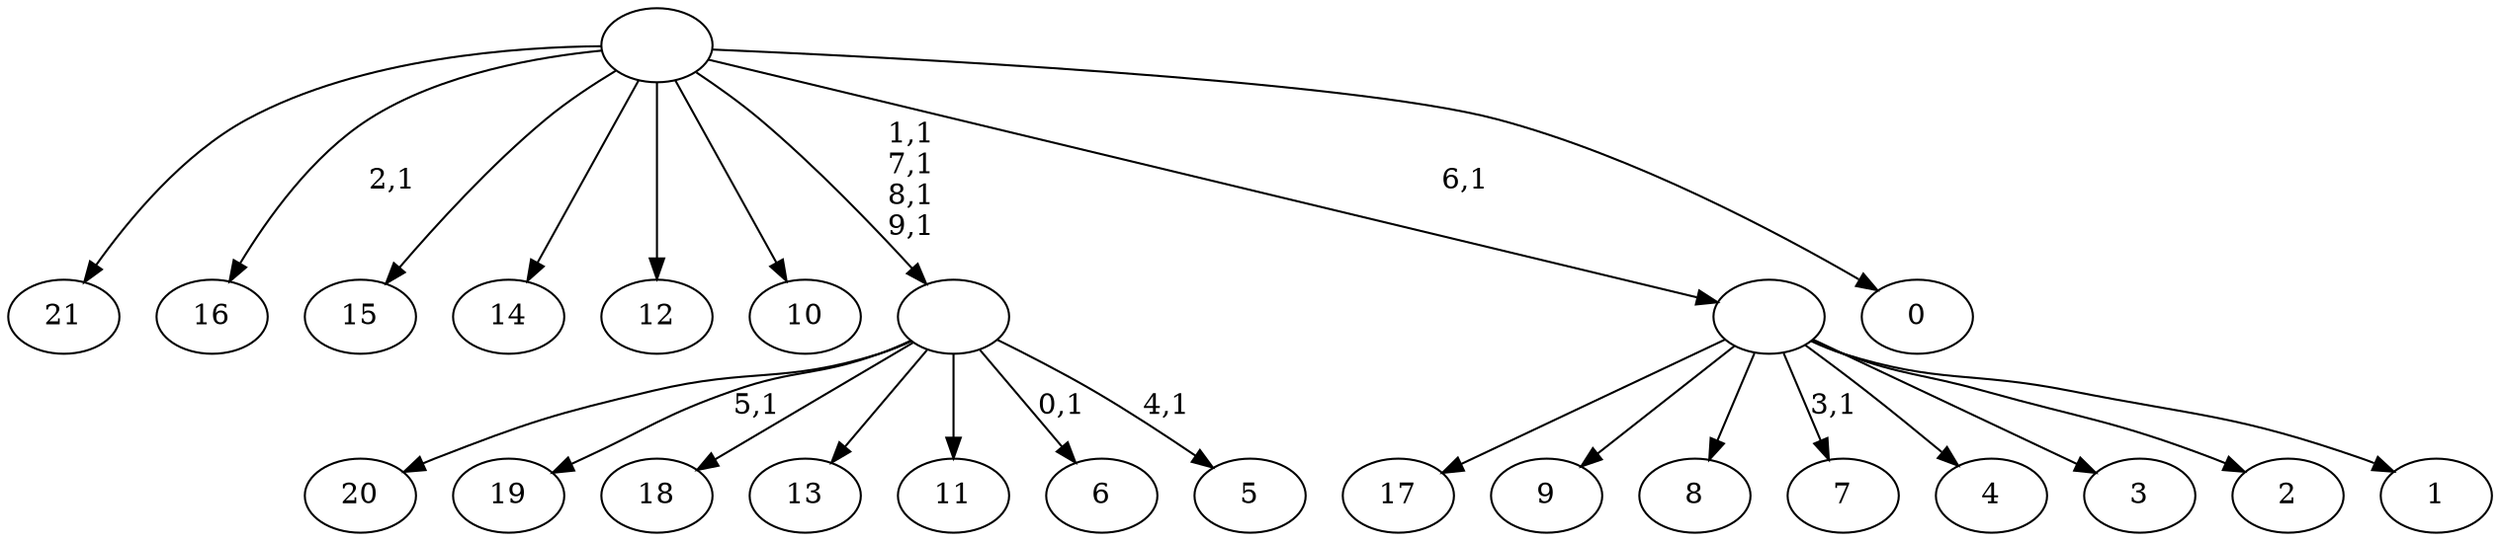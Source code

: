 digraph T {
	32 [label="21"]
	31 [label="20"]
	30 [label="19"]
	28 [label="18"]
	27 [label="17"]
	26 [label="16"]
	24 [label="15"]
	23 [label="14"]
	22 [label="13"]
	21 [label="12"]
	20 [label="11"]
	19 [label="10"]
	18 [label="9"]
	17 [label="8"]
	16 [label="7"]
	14 [label="6"]
	12 [label="5"]
	10 [label=""]
	6 [label="4"]
	5 [label="3"]
	4 [label="2"]
	3 [label="1"]
	2 [label=""]
	1 [label="0"]
	0 [label=""]
	10 -> 12 [label="4,1"]
	10 -> 14 [label="0,1"]
	10 -> 30 [label="5,1"]
	10 -> 31 [label=""]
	10 -> 28 [label=""]
	10 -> 22 [label=""]
	10 -> 20 [label=""]
	2 -> 16 [label="3,1"]
	2 -> 27 [label=""]
	2 -> 18 [label=""]
	2 -> 17 [label=""]
	2 -> 6 [label=""]
	2 -> 5 [label=""]
	2 -> 4 [label=""]
	2 -> 3 [label=""]
	0 -> 10 [label="1,1\n7,1\n8,1\n9,1"]
	0 -> 26 [label="2,1"]
	0 -> 32 [label=""]
	0 -> 24 [label=""]
	0 -> 23 [label=""]
	0 -> 21 [label=""]
	0 -> 19 [label=""]
	0 -> 2 [label="6,1"]
	0 -> 1 [label=""]
}
